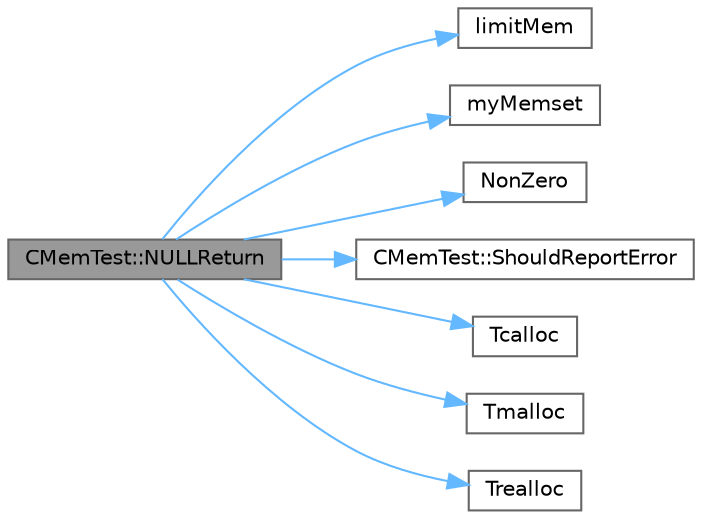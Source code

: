 digraph "CMemTest::NULLReturn"
{
 // LATEX_PDF_SIZE
  bgcolor="transparent";
  edge [fontname=Helvetica,fontsize=10,labelfontname=Helvetica,labelfontsize=10];
  node [fontname=Helvetica,fontsize=10,shape=box,height=0.2,width=0.4];
  rankdir="LR";
  Node1 [id="Node000001",label="CMemTest::NULLReturn",height=0.2,width=0.4,color="gray40", fillcolor="grey60", style="filled", fontcolor="black",tooltip=" "];
  Node1 -> Node2 [id="edge1_Node000001_Node000002",color="steelblue1",style="solid",tooltip=" "];
  Node2 [id="Node000002",label="limitMem",height=0.2,width=0.4,color="grey40", fillcolor="white", style="filled",URL="$test__malloc__compliance_8cpp.html#ab45a0b16b432f0ec3d506774e7ef53d7",tooltip=" "];
  Node1 -> Node3 [id="edge2_Node000001_Node000003",color="steelblue1",style="solid",tooltip=" "];
  Node3 [id="Node000003",label="myMemset",height=0.2,width=0.4,color="grey40", fillcolor="white", style="filled",URL="$test__malloc__compliance_8cpp.html#a608c1897e2412bbbfbbb04d5f81fc5b7",tooltip=" "];
  Node1 -> Node4 [id="edge3_Node000001_Node000004",color="steelblue1",style="solid",tooltip=" "];
  Node4 [id="Node000004",label="NonZero",height=0.2,width=0.4,color="grey40", fillcolor="white", style="filled",URL="$test__malloc__compliance_8cpp.html#ae0c776c49658fd132473d5b1f19d087e",tooltip=" "];
  Node1 -> Node5 [id="edge4_Node000001_Node000005",color="steelblue1",style="solid",tooltip=" "];
  Node5 [id="Node000005",label="CMemTest::ShouldReportError",height=0.2,width=0.4,color="grey40", fillcolor="white", style="filled",URL="$class_c_mem_test.html#acbce474e4164b455f4e2e73e5342e723",tooltip=" "];
  Node1 -> Node6 [id="edge5_Node000001_Node000006",color="steelblue1",style="solid",tooltip=" "];
  Node6 [id="Node000006",label="Tcalloc",height=0.2,width=0.4,color="grey40", fillcolor="white", style="filled",URL="$test__malloc__compliance_8cpp.html#a036fc50a65aa979ea1e020ee97c8cb98",tooltip=" "];
  Node1 -> Node7 [id="edge6_Node000001_Node000007",color="steelblue1",style="solid",tooltip=" "];
  Node7 [id="Node000007",label="Tmalloc",height=0.2,width=0.4,color="grey40", fillcolor="white", style="filled",URL="$test__malloc__compliance_8cpp.html#aeb989231b9b7578b6c3398fe5a03d273",tooltip=" "];
  Node1 -> Node8 [id="edge7_Node000001_Node000008",color="steelblue1",style="solid",tooltip=" "];
  Node8 [id="Node000008",label="Trealloc",height=0.2,width=0.4,color="grey40", fillcolor="white", style="filled",URL="$test__malloc__compliance_8cpp.html#a3455ecc35cb1e8d0a198da5ced93af58",tooltip=" "];
}
